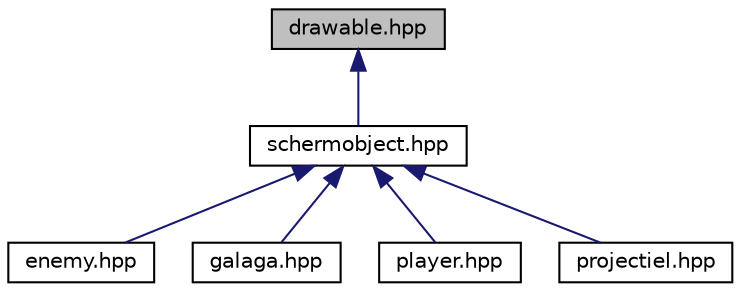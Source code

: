 digraph "drawable.hpp"
{
  edge [fontname="Helvetica",fontsize="10",labelfontname="Helvetica",labelfontsize="10"];
  node [fontname="Helvetica",fontsize="10",shape=record];
  Node2 [label="drawable.hpp",height=0.2,width=0.4,color="black", fillcolor="grey75", style="filled", fontcolor="black"];
  Node2 -> Node3 [dir="back",color="midnightblue",fontsize="10",style="solid",fontname="Helvetica"];
  Node3 [label="schermobject.hpp",height=0.2,width=0.4,color="black", fillcolor="white", style="filled",URL="$schermobject_8hpp.html"];
  Node3 -> Node4 [dir="back",color="midnightblue",fontsize="10",style="solid",fontname="Helvetica"];
  Node4 [label="enemy.hpp",height=0.2,width=0.4,color="black", fillcolor="white", style="filled",URL="$enemy_8hpp_source.html"];
  Node3 -> Node5 [dir="back",color="midnightblue",fontsize="10",style="solid",fontname="Helvetica"];
  Node5 [label="galaga.hpp",height=0.2,width=0.4,color="black", fillcolor="white", style="filled",URL="$galaga_8hpp.html"];
  Node3 -> Node6 [dir="back",color="midnightblue",fontsize="10",style="solid",fontname="Helvetica"];
  Node6 [label="player.hpp",height=0.2,width=0.4,color="black", fillcolor="white", style="filled",URL="$player_8hpp.html"];
  Node3 -> Node7 [dir="back",color="midnightblue",fontsize="10",style="solid",fontname="Helvetica"];
  Node7 [label="projectiel.hpp",height=0.2,width=0.4,color="black", fillcolor="white", style="filled",URL="$projectiel_8hpp.html"];
}
